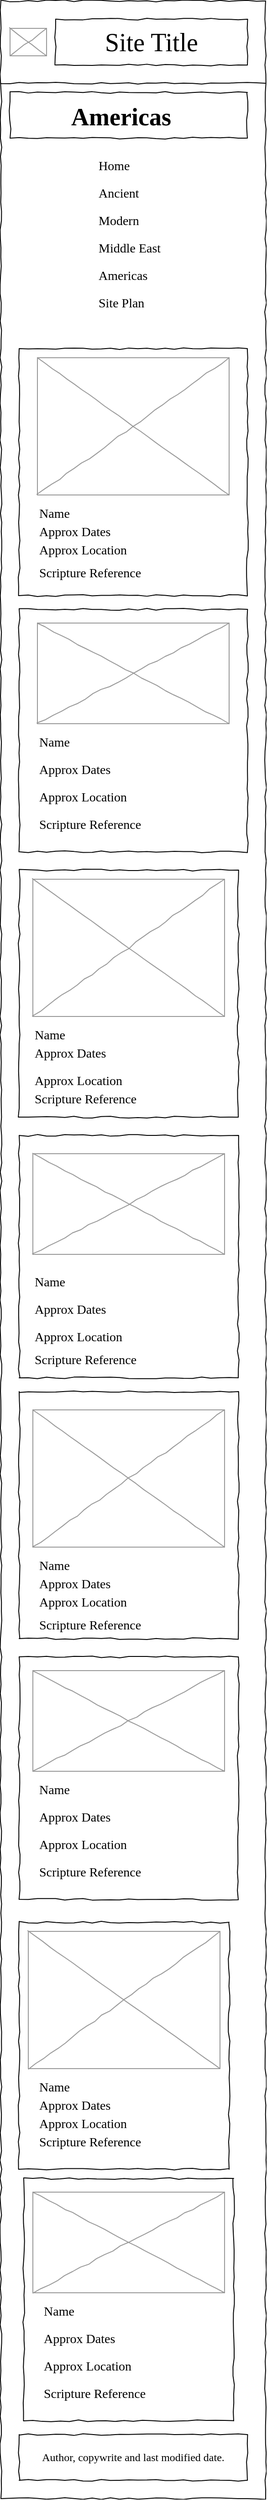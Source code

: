 <mxfile version="28.2.5">
  <diagram name="Page-1" id="03018318-947c-dd8e-b7a3-06fadd420f32">
    <mxGraphModel dx="1349" dy="1013" grid="1" gridSize="10" guides="1" tooltips="1" connect="1" arrows="1" fold="1" page="1" pageScale="1" pageWidth="1100" pageHeight="850" background="none" math="0" shadow="0">
      <root>
        <mxCell id="0" />
        <mxCell id="1" parent="0" />
        <mxCell id="677b7b8949515195-1" value="" style="whiteSpace=wrap;html=1;rounded=0;shadow=0;labelBackgroundColor=none;strokeColor=#000000;strokeWidth=1;fillColor=none;fontFamily=Verdana;fontSize=12;fontColor=#000000;align=center;comic=1;" parent="1" vertex="1">
          <mxGeometry x="20" y="20" width="290" height="2730" as="geometry" />
        </mxCell>
        <mxCell id="c-4HWmeBEpHvSTG7TaHF-5" value="" style="whiteSpace=wrap;html=1;rounded=0;shadow=0;labelBackgroundColor=none;strokeWidth=1;fillColor=none;fontFamily=Verdana;fontSize=12;align=center;comic=1;" parent="1" vertex="1">
          <mxGeometry x="40" y="400" width="250" height="270" as="geometry" />
        </mxCell>
        <mxCell id="677b7b8949515195-2" value="Site Title" style="whiteSpace=wrap;html=1;rounded=0;shadow=0;labelBackgroundColor=none;strokeWidth=1;fontFamily=Verdana;fontSize=28;align=center;comic=1;" parent="1" vertex="1">
          <mxGeometry x="80" y="40" width="210" height="50" as="geometry" />
        </mxCell>
        <mxCell id="677b7b8949515195-4" value="Home" style="text;html=1;points=[];align=left;verticalAlign=top;spacingTop=-4;fontSize=14;fontFamily=Verdana" parent="1" vertex="1">
          <mxGeometry x="125" y="190" width="60" height="20" as="geometry" />
        </mxCell>
        <mxCell id="677b7b8949515195-5" value="Ancient" style="text;html=1;points=[];align=left;verticalAlign=top;spacingTop=-4;fontSize=14;fontFamily=Verdana" parent="1" vertex="1">
          <mxGeometry x="125" y="220" width="60" height="20" as="geometry" />
        </mxCell>
        <mxCell id="677b7b8949515195-6" value="Modern" style="text;html=1;points=[];align=left;verticalAlign=top;spacingTop=-4;fontSize=14;fontFamily=Verdana" parent="1" vertex="1">
          <mxGeometry x="125" y="250" width="60" height="20" as="geometry" />
        </mxCell>
        <mxCell id="677b7b8949515195-7" value="Middle East" style="text;html=1;points=[];align=left;verticalAlign=top;spacingTop=-4;fontSize=14;fontFamily=Verdana" parent="1" vertex="1">
          <mxGeometry x="125" y="280" width="60" height="20" as="geometry" />
        </mxCell>
        <mxCell id="677b7b8949515195-9" value="" style="line;strokeWidth=1;html=1;rounded=0;shadow=0;labelBackgroundColor=none;fillColor=none;fontFamily=Verdana;fontSize=14;fontColor=#000000;align=center;comic=1;" parent="1" vertex="1">
          <mxGeometry x="20" y="70" width="290" height="80" as="geometry" />
        </mxCell>
        <mxCell id="677b7b8949515195-10" value="" style="whiteSpace=wrap;html=1;rounded=0;shadow=0;labelBackgroundColor=none;strokeWidth=1;fillColor=none;fontFamily=Verdana;fontSize=12;align=center;comic=1;" parent="1" vertex="1">
          <mxGeometry x="30" y="120" width="260" height="50" as="geometry" />
        </mxCell>
        <mxCell id="677b7b8949515195-11" value="Americas" style="text;html=1;points=[];align=left;verticalAlign=top;spacingTop=-4;fontSize=27;fontFamily=Verdana;fontStyle=1" parent="1" vertex="1">
          <mxGeometry x="95" y="127.5" width="100" height="35" as="geometry" />
        </mxCell>
        <mxCell id="677b7b8949515195-16" value="" style="verticalLabelPosition=bottom;shadow=0;dashed=0;align=center;html=1;verticalAlign=top;strokeWidth=1;shape=mxgraph.mockup.graphics.simpleIcon;strokeColor=#999999;rounded=0;labelBackgroundColor=none;fontFamily=Verdana;fontSize=14;fontColor=#000000;comic=1;" parent="1" vertex="1">
          <mxGeometry x="60" y="410" width="210" height="150" as="geometry" />
        </mxCell>
        <mxCell id="677b7b8949515195-25" value="" style="whiteSpace=wrap;html=1;rounded=0;shadow=0;labelBackgroundColor=none;strokeWidth=1;fillColor=none;fontFamily=Verdana;fontSize=12;align=center;comic=1;" parent="1" vertex="1">
          <mxGeometry x="40" y="970" width="240" height="270" as="geometry" />
        </mxCell>
        <mxCell id="677b7b8949515195-44" value="Name" style="text;html=1;points=[];align=left;verticalAlign=top;spacingTop=-4;fontSize=14;fontFamily=Verdana" parent="1" vertex="1">
          <mxGeometry x="60" y="570" width="170" height="20" as="geometry" />
        </mxCell>
        <mxCell id="677b7b8949515195-45" value="Approx Dates" style="text;html=1;points=[];align=left;verticalAlign=top;spacingTop=-4;fontSize=14;fontFamily=Verdana" parent="1" vertex="1">
          <mxGeometry x="60" y="590" width="170" height="20" as="geometry" />
        </mxCell>
        <mxCell id="677b7b8949515195-48" value="Approx Location" style="text;html=1;points=[];align=left;verticalAlign=top;spacingTop=-4;fontSize=14;fontFamily=Verdana" parent="1" vertex="1">
          <mxGeometry x="60" y="610" width="170" height="20" as="geometry" />
        </mxCell>
        <mxCell id="677b7b8949515195-49" value="Scripture Reference" style="text;html=1;points=[];align=left;verticalAlign=top;spacingTop=-4;fontSize=14;fontFamily=Verdana" parent="1" vertex="1">
          <mxGeometry x="60" y="635" width="170" height="20" as="geometry" />
        </mxCell>
        <mxCell id="c-4HWmeBEpHvSTG7TaHF-1" value="Americas" style="text;html=1;points=[];align=left;verticalAlign=top;spacingTop=-4;fontSize=14;fontFamily=Verdana" parent="1" vertex="1">
          <mxGeometry x="125" y="310" width="60" height="20" as="geometry" />
        </mxCell>
        <mxCell id="c-4HWmeBEpHvSTG7TaHF-2" value="Site Plan" style="text;html=1;points=[];align=left;verticalAlign=top;spacingTop=-4;fontSize=14;fontFamily=Verdana" parent="1" vertex="1">
          <mxGeometry x="125" y="340" width="60" height="20" as="geometry" />
        </mxCell>
        <mxCell id="c-4HWmeBEpHvSTG7TaHF-9" value="" style="whiteSpace=wrap;html=1;rounded=0;shadow=0;labelBackgroundColor=none;strokeWidth=1;fillColor=none;fontFamily=Verdana;fontSize=12;align=center;comic=1;" parent="1" vertex="1">
          <mxGeometry x="40" y="1540" width="240" height="270" as="geometry" />
        </mxCell>
        <mxCell id="c-4HWmeBEpHvSTG7TaHF-10" value="" style="whiteSpace=wrap;html=1;rounded=0;shadow=0;labelBackgroundColor=none;strokeWidth=1;fillColor=none;fontFamily=Verdana;fontSize=12;align=center;comic=1;" parent="1" vertex="1">
          <mxGeometry x="40" y="2120" width="230" height="270" as="geometry" />
        </mxCell>
        <mxCell id="c-4HWmeBEpHvSTG7TaHF-11" value="" style="verticalLabelPosition=bottom;shadow=0;dashed=0;align=center;html=1;verticalAlign=top;strokeWidth=1;shape=mxgraph.mockup.graphics.simpleIcon;strokeColor=#999999;rounded=0;labelBackgroundColor=none;fontFamily=Verdana;fontSize=14;fontColor=#000000;comic=1;" parent="1" vertex="1">
          <mxGeometry x="55" y="980" width="210" height="150" as="geometry" />
        </mxCell>
        <mxCell id="c-4HWmeBEpHvSTG7TaHF-12" value="" style="verticalLabelPosition=bottom;shadow=0;dashed=0;align=center;html=1;verticalAlign=top;strokeWidth=1;shape=mxgraph.mockup.graphics.simpleIcon;strokeColor=#999999;rounded=0;labelBackgroundColor=none;fontFamily=Verdana;fontSize=14;fontColor=#000000;comic=1;" parent="1" vertex="1">
          <mxGeometry x="55" y="1560" width="210" height="150" as="geometry" />
        </mxCell>
        <mxCell id="c-4HWmeBEpHvSTG7TaHF-13" value="" style="verticalLabelPosition=bottom;shadow=0;dashed=0;align=center;html=1;verticalAlign=top;strokeWidth=1;shape=mxgraph.mockup.graphics.simpleIcon;strokeColor=#999999;rounded=0;labelBackgroundColor=none;fontFamily=Verdana;fontSize=14;fontColor=#000000;comic=1;" parent="1" vertex="1">
          <mxGeometry x="50" y="2130" width="210" height="150" as="geometry" />
        </mxCell>
        <mxCell id="c-4HWmeBEpHvSTG7TaHF-14" value="Name" style="text;html=1;points=[];align=left;verticalAlign=top;spacingTop=-4;fontSize=14;fontFamily=Verdana" parent="1" vertex="1">
          <mxGeometry x="55" y="1140" width="170" height="20" as="geometry" />
        </mxCell>
        <mxCell id="c-4HWmeBEpHvSTG7TaHF-16" value="Name" style="text;html=1;points=[];align=left;verticalAlign=top;spacingTop=-4;fontSize=14;fontFamily=Verdana" parent="1" vertex="1">
          <mxGeometry x="60" y="2290" width="170" height="20" as="geometry" />
        </mxCell>
        <mxCell id="c-4HWmeBEpHvSTG7TaHF-17" value="Approx Dates" style="text;html=1;points=[];align=left;verticalAlign=top;spacingTop=-4;fontSize=14;fontFamily=Verdana" parent="1" vertex="1">
          <mxGeometry x="55" y="1160" width="170" height="20" as="geometry" />
        </mxCell>
        <mxCell id="c-4HWmeBEpHvSTG7TaHF-19" value="Approx Dates" style="text;html=1;points=[];align=left;verticalAlign=top;spacingTop=-4;fontSize=14;fontFamily=Verdana" parent="1" vertex="1">
          <mxGeometry x="60" y="2310" width="170" height="20" as="geometry" />
        </mxCell>
        <mxCell id="c-4HWmeBEpHvSTG7TaHF-21" value="Approx Location" style="text;html=1;points=[];align=left;verticalAlign=top;spacingTop=-4;fontSize=14;fontFamily=Verdana" parent="1" vertex="1">
          <mxGeometry x="55" y="1190" width="170" height="20" as="geometry" />
        </mxCell>
        <mxCell id="c-4HWmeBEpHvSTG7TaHF-23" value="Approx Location" style="text;html=1;points=[];align=left;verticalAlign=top;spacingTop=-4;fontSize=14;fontFamily=Verdana" parent="1" vertex="1">
          <mxGeometry x="60" y="2330" width="170" height="20" as="geometry" />
        </mxCell>
        <mxCell id="c-4HWmeBEpHvSTG7TaHF-24" value="Scripture Reference" style="text;html=1;points=[];align=left;verticalAlign=top;spacingTop=-4;fontSize=14;fontFamily=Verdana" parent="1" vertex="1">
          <mxGeometry x="55" y="1210" width="170" height="30" as="geometry" />
        </mxCell>
        <mxCell id="c-4HWmeBEpHvSTG7TaHF-26" value="Scripture Reference" style="text;html=1;points=[];align=left;verticalAlign=top;spacingTop=-4;fontSize=14;fontFamily=Verdana" parent="1" vertex="1">
          <mxGeometry x="60" y="2350" width="170" height="20" as="geometry" />
        </mxCell>
        <mxCell id="c-4HWmeBEpHvSTG7TaHF-27" value="" style="whiteSpace=wrap;html=1;rounded=0;shadow=0;labelBackgroundColor=none;strokeWidth=1;fillColor=none;fontFamily=Verdana;fontSize=12;align=center;comic=1;" parent="1" vertex="1">
          <mxGeometry x="40" y="685" width="250" height="265" as="geometry" />
        </mxCell>
        <mxCell id="c-4HWmeBEpHvSTG7TaHF-28" value="" style="whiteSpace=wrap;html=1;rounded=0;shadow=0;labelBackgroundColor=none;strokeWidth=1;fillColor=none;fontFamily=Verdana;fontSize=12;align=center;comic=1;" parent="1" vertex="1">
          <mxGeometry x="40" y="1260" width="240" height="265" as="geometry" />
        </mxCell>
        <mxCell id="c-4HWmeBEpHvSTG7TaHF-30" value="" style="whiteSpace=wrap;html=1;rounded=0;shadow=0;labelBackgroundColor=none;strokeWidth=1;fillColor=none;fontFamily=Verdana;fontSize=12;align=center;comic=1;" parent="1" vertex="1">
          <mxGeometry x="45" y="2400" width="230" height="265" as="geometry" />
        </mxCell>
        <mxCell id="c-4HWmeBEpHvSTG7TaHF-31" value="" style="verticalLabelPosition=bottom;shadow=0;dashed=0;align=center;html=1;verticalAlign=top;strokeWidth=1;shape=mxgraph.mockup.graphics.simpleIcon;strokeColor=#999999;rounded=0;labelBackgroundColor=none;fontFamily=Verdana;fontSize=14;fontColor=#000000;comic=1;" parent="1" vertex="1">
          <mxGeometry x="60" y="700" width="210" height="110" as="geometry" />
        </mxCell>
        <mxCell id="c-4HWmeBEpHvSTG7TaHF-32" value="" style="verticalLabelPosition=bottom;shadow=0;dashed=0;align=center;html=1;verticalAlign=top;strokeWidth=1;shape=mxgraph.mockup.graphics.simpleIcon;strokeColor=#999999;rounded=0;labelBackgroundColor=none;fontFamily=Verdana;fontSize=14;fontColor=#000000;comic=1;" parent="1" vertex="1">
          <mxGeometry x="55" y="1280" width="210" height="110" as="geometry" />
        </mxCell>
        <mxCell id="c-4HWmeBEpHvSTG7TaHF-34" value="" style="verticalLabelPosition=bottom;shadow=0;dashed=0;align=center;html=1;verticalAlign=top;strokeWidth=1;shape=mxgraph.mockup.graphics.simpleIcon;strokeColor=#999999;rounded=0;labelBackgroundColor=none;fontFamily=Verdana;fontSize=14;fontColor=#000000;comic=1;" parent="1" vertex="1">
          <mxGeometry x="55" y="2415" width="210" height="110" as="geometry" />
        </mxCell>
        <mxCell id="c-4HWmeBEpHvSTG7TaHF-35" value="Name" style="text;html=1;points=[];align=left;verticalAlign=top;spacingTop=-4;fontSize=14;fontFamily=Verdana" parent="1" vertex="1">
          <mxGeometry x="60" y="820" width="170" height="20" as="geometry" />
        </mxCell>
        <mxCell id="c-4HWmeBEpHvSTG7TaHF-36" value="Name" style="text;html=1;points=[];align=left;verticalAlign=top;spacingTop=-4;fontSize=14;fontFamily=Verdana" parent="1" vertex="1">
          <mxGeometry x="55" y="1410" width="170" height="20" as="geometry" />
        </mxCell>
        <mxCell id="c-4HWmeBEpHvSTG7TaHF-38" value="Name" style="text;html=1;points=[];align=left;verticalAlign=top;spacingTop=-4;fontSize=14;fontFamily=Verdana" parent="1" vertex="1">
          <mxGeometry x="65" y="2535" width="170" height="20" as="geometry" />
        </mxCell>
        <mxCell id="c-4HWmeBEpHvSTG7TaHF-39" value="Approx Dates" style="text;html=1;points=[];align=left;verticalAlign=top;spacingTop=-4;fontSize=14;fontFamily=Verdana" parent="1" vertex="1">
          <mxGeometry x="60" y="850" width="170" height="20" as="geometry" />
        </mxCell>
        <mxCell id="c-4HWmeBEpHvSTG7TaHF-40" value="Approx Dates" style="text;html=1;points=[];align=left;verticalAlign=top;spacingTop=-4;fontSize=14;fontFamily=Verdana" parent="1" vertex="1">
          <mxGeometry x="55" y="1440" width="170" height="20" as="geometry" />
        </mxCell>
        <mxCell id="c-4HWmeBEpHvSTG7TaHF-42" value="Approx Dates" style="text;html=1;points=[];align=left;verticalAlign=top;spacingTop=-4;fontSize=14;fontFamily=Verdana" parent="1" vertex="1">
          <mxGeometry x="65" y="2565" width="170" height="20" as="geometry" />
        </mxCell>
        <mxCell id="c-4HWmeBEpHvSTG7TaHF-43" value="Approx Location" style="text;html=1;points=[];align=left;verticalAlign=top;spacingTop=-4;fontSize=14;fontFamily=Verdana" parent="1" vertex="1">
          <mxGeometry x="60" y="880" width="170" height="20" as="geometry" />
        </mxCell>
        <mxCell id="c-4HWmeBEpHvSTG7TaHF-44" value="Approx Location" style="text;html=1;points=[];align=left;verticalAlign=top;spacingTop=-4;fontSize=14;fontFamily=Verdana" parent="1" vertex="1">
          <mxGeometry x="55" y="1470" width="170" height="20" as="geometry" />
        </mxCell>
        <mxCell id="c-4HWmeBEpHvSTG7TaHF-46" value="Approx Location" style="text;html=1;points=[];align=left;verticalAlign=top;spacingTop=-4;fontSize=14;fontFamily=Verdana" parent="1" vertex="1">
          <mxGeometry x="65" y="2595" width="170" height="20" as="geometry" />
        </mxCell>
        <mxCell id="c-4HWmeBEpHvSTG7TaHF-48" value="Scripture Reference" style="text;html=1;points=[];align=left;verticalAlign=top;spacingTop=-4;fontSize=14;fontFamily=Verdana" parent="1" vertex="1">
          <mxGeometry x="60" y="910" width="170" height="20" as="geometry" />
        </mxCell>
        <mxCell id="c-4HWmeBEpHvSTG7TaHF-49" value="Scripture Reference" style="text;html=1;points=[];align=left;verticalAlign=top;spacingTop=-4;fontSize=14;fontFamily=Verdana" parent="1" vertex="1">
          <mxGeometry x="55" y="1495" width="170" height="20" as="geometry" />
        </mxCell>
        <mxCell id="c-4HWmeBEpHvSTG7TaHF-51" value="Scripture Reference" style="text;html=1;points=[];align=left;verticalAlign=top;spacingTop=-4;fontSize=14;fontFamily=Verdana" parent="1" vertex="1">
          <mxGeometry x="65" y="2625" width="170" height="20" as="geometry" />
        </mxCell>
        <mxCell id="CO7JuL2mdZ24rX1aL2eG-3" value="Author, copywrite and last modified date." style="whiteSpace=wrap;html=1;rounded=0;shadow=0;labelBackgroundColor=none;strokeWidth=1;fillColor=none;fontFamily=Verdana;fontSize=12;align=center;comic=1;" parent="1" vertex="1">
          <mxGeometry x="40" y="2680" width="250" height="50" as="geometry" />
        </mxCell>
        <mxCell id="c-4HWmeBEpHvSTG7TaHF-15" value="Name" style="text;html=1;points=[];align=left;verticalAlign=top;spacingTop=-4;fontSize=14;fontFamily=Verdana" parent="1" vertex="1">
          <mxGeometry x="60" y="1720" width="170" height="20" as="geometry" />
        </mxCell>
        <mxCell id="c-4HWmeBEpHvSTG7TaHF-18" value="Approx Dates" style="text;html=1;points=[];align=left;verticalAlign=top;spacingTop=-4;fontSize=14;fontFamily=Verdana" parent="1" vertex="1">
          <mxGeometry x="60" y="1740" width="170" height="20" as="geometry" />
        </mxCell>
        <mxCell id="c-4HWmeBEpHvSTG7TaHF-22" value="Approx Location" style="text;html=1;points=[];align=left;verticalAlign=top;spacingTop=-4;fontSize=14;fontFamily=Verdana" parent="1" vertex="1">
          <mxGeometry x="60" y="1760" width="170" height="20" as="geometry" />
        </mxCell>
        <mxCell id="c-4HWmeBEpHvSTG7TaHF-25" value="Scripture Reference" style="text;html=1;points=[];align=left;verticalAlign=top;spacingTop=-4;fontSize=14;fontFamily=Verdana" parent="1" vertex="1">
          <mxGeometry x="60" y="1785" width="170" height="20" as="geometry" />
        </mxCell>
        <mxCell id="c-4HWmeBEpHvSTG7TaHF-29" value="" style="whiteSpace=wrap;html=1;rounded=0;shadow=0;labelBackgroundColor=none;strokeWidth=1;fillColor=none;fontFamily=Verdana;fontSize=12;align=center;comic=1;" parent="1" vertex="1">
          <mxGeometry x="40" y="1830" width="240" height="265" as="geometry" />
        </mxCell>
        <mxCell id="c-4HWmeBEpHvSTG7TaHF-33" value="" style="verticalLabelPosition=bottom;shadow=0;dashed=0;align=center;html=1;verticalAlign=top;strokeWidth=1;shape=mxgraph.mockup.graphics.simpleIcon;strokeColor=#999999;rounded=0;labelBackgroundColor=none;fontFamily=Verdana;fontSize=14;fontColor=#000000;comic=1;" parent="1" vertex="1">
          <mxGeometry x="55" y="1845" width="210" height="110" as="geometry" />
        </mxCell>
        <mxCell id="c-4HWmeBEpHvSTG7TaHF-37" value="Name" style="text;html=1;points=[];align=left;verticalAlign=top;spacingTop=-4;fontSize=14;fontFamily=Verdana" parent="1" vertex="1">
          <mxGeometry x="60" y="1965" width="170" height="20" as="geometry" />
        </mxCell>
        <mxCell id="c-4HWmeBEpHvSTG7TaHF-41" value="Approx Dates" style="text;html=1;points=[];align=left;verticalAlign=top;spacingTop=-4;fontSize=14;fontFamily=Verdana" parent="1" vertex="1">
          <mxGeometry x="60" y="1995" width="170" height="20" as="geometry" />
        </mxCell>
        <mxCell id="c-4HWmeBEpHvSTG7TaHF-45" value="Approx Location" style="text;html=1;points=[];align=left;verticalAlign=top;spacingTop=-4;fontSize=14;fontFamily=Verdana" parent="1" vertex="1">
          <mxGeometry x="60" y="2025" width="170" height="20" as="geometry" />
        </mxCell>
        <mxCell id="c-4HWmeBEpHvSTG7TaHF-50" value="Scripture Reference" style="text;html=1;points=[];align=left;verticalAlign=top;spacingTop=-4;fontSize=14;fontFamily=Verdana" parent="1" vertex="1">
          <mxGeometry x="60" y="2055" width="170" height="20" as="geometry" />
        </mxCell>
        <mxCell id="5ejmpqrlfL7rt3FG_SgN-3" value="" style="verticalLabelPosition=bottom;shadow=0;dashed=0;align=center;html=1;verticalAlign=top;strokeWidth=1;shape=mxgraph.mockup.graphics.simpleIcon;strokeColor=#999999;rounded=0;labelBackgroundColor=none;fontFamily=Verdana;fontSize=14;fontColor=#000000;comic=1;" parent="1" vertex="1">
          <mxGeometry x="30" y="50" width="40" height="30" as="geometry" />
        </mxCell>
      </root>
    </mxGraphModel>
  </diagram>
</mxfile>
